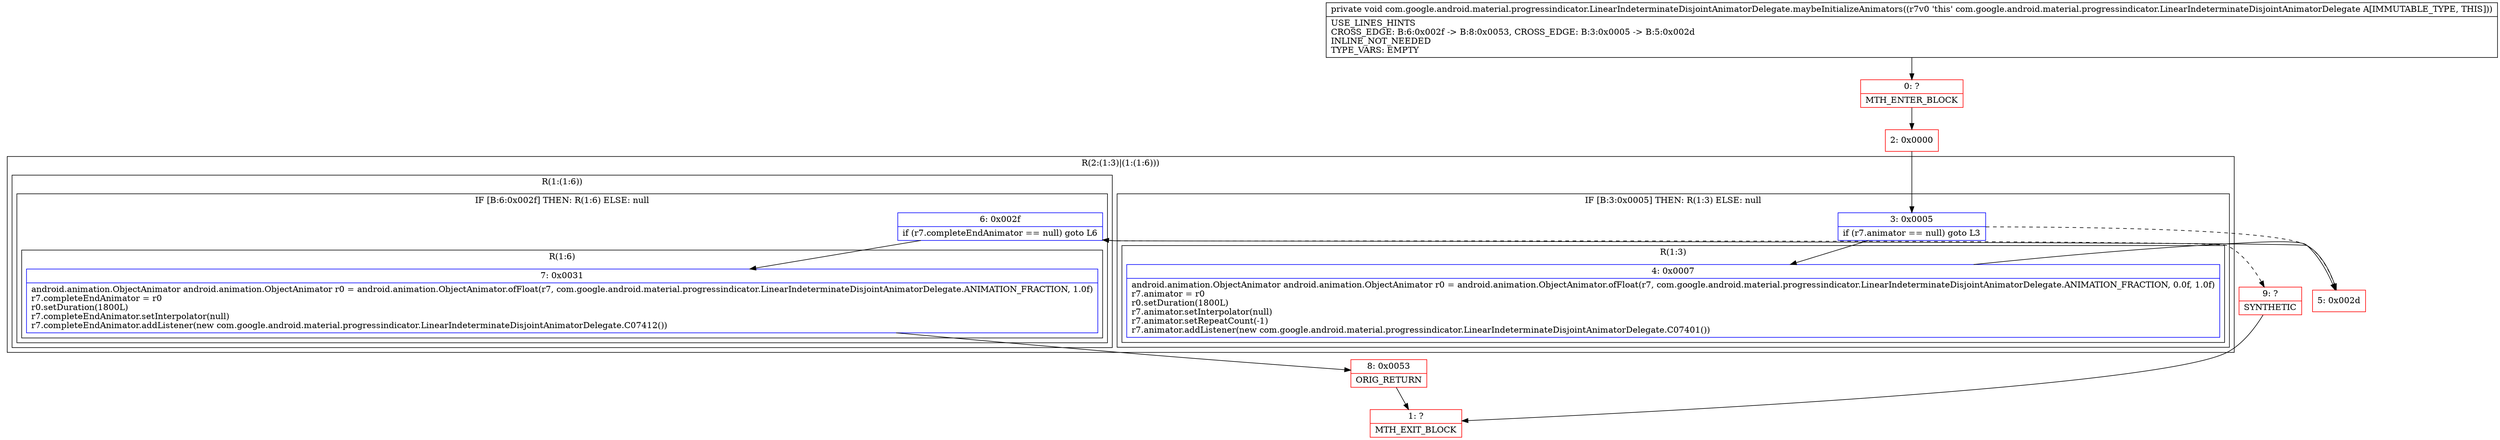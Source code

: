 digraph "CFG forcom.google.android.material.progressindicator.LinearIndeterminateDisjointAnimatorDelegate.maybeInitializeAnimators()V" {
subgraph cluster_Region_1478650223 {
label = "R(2:(1:3)|(1:(1:6)))";
node [shape=record,color=blue];
subgraph cluster_IfRegion_2007454595 {
label = "IF [B:3:0x0005] THEN: R(1:3) ELSE: null";
node [shape=record,color=blue];
Node_3 [shape=record,label="{3\:\ 0x0005|if (r7.animator == null) goto L3\l}"];
subgraph cluster_Region_1108914779 {
label = "R(1:3)";
node [shape=record,color=blue];
Node_4 [shape=record,label="{4\:\ 0x0007|android.animation.ObjectAnimator android.animation.ObjectAnimator r0 = android.animation.ObjectAnimator.ofFloat(r7, com.google.android.material.progressindicator.LinearIndeterminateDisjointAnimatorDelegate.ANIMATION_FRACTION, 0.0f, 1.0f)\lr7.animator = r0\lr0.setDuration(1800L)\lr7.animator.setInterpolator(null)\lr7.animator.setRepeatCount(\-1)\lr7.animator.addListener(new com.google.android.material.progressindicator.LinearIndeterminateDisjointAnimatorDelegate.C07401())\l}"];
}
}
subgraph cluster_Region_1799184554 {
label = "R(1:(1:6))";
node [shape=record,color=blue];
subgraph cluster_IfRegion_798419035 {
label = "IF [B:6:0x002f] THEN: R(1:6) ELSE: null";
node [shape=record,color=blue];
Node_6 [shape=record,label="{6\:\ 0x002f|if (r7.completeEndAnimator == null) goto L6\l}"];
subgraph cluster_Region_2044864745 {
label = "R(1:6)";
node [shape=record,color=blue];
Node_7 [shape=record,label="{7\:\ 0x0031|android.animation.ObjectAnimator android.animation.ObjectAnimator r0 = android.animation.ObjectAnimator.ofFloat(r7, com.google.android.material.progressindicator.LinearIndeterminateDisjointAnimatorDelegate.ANIMATION_FRACTION, 1.0f)\lr7.completeEndAnimator = r0\lr0.setDuration(1800L)\lr7.completeEndAnimator.setInterpolator(null)\lr7.completeEndAnimator.addListener(new com.google.android.material.progressindicator.LinearIndeterminateDisjointAnimatorDelegate.C07412())\l}"];
}
}
}
}
Node_0 [shape=record,color=red,label="{0\:\ ?|MTH_ENTER_BLOCK\l}"];
Node_2 [shape=record,color=red,label="{2\:\ 0x0000}"];
Node_5 [shape=record,color=red,label="{5\:\ 0x002d}"];
Node_8 [shape=record,color=red,label="{8\:\ 0x0053|ORIG_RETURN\l}"];
Node_1 [shape=record,color=red,label="{1\:\ ?|MTH_EXIT_BLOCK\l}"];
Node_9 [shape=record,color=red,label="{9\:\ ?|SYNTHETIC\l}"];
MethodNode[shape=record,label="{private void com.google.android.material.progressindicator.LinearIndeterminateDisjointAnimatorDelegate.maybeInitializeAnimators((r7v0 'this' com.google.android.material.progressindicator.LinearIndeterminateDisjointAnimatorDelegate A[IMMUTABLE_TYPE, THIS]))  | USE_LINES_HINTS\lCROSS_EDGE: B:6:0x002f \-\> B:8:0x0053, CROSS_EDGE: B:3:0x0005 \-\> B:5:0x002d\lINLINE_NOT_NEEDED\lTYPE_VARS: EMPTY\l}"];
MethodNode -> Node_0;Node_3 -> Node_4;
Node_3 -> Node_5[style=dashed];
Node_4 -> Node_5;
Node_6 -> Node_7;
Node_6 -> Node_9[style=dashed];
Node_7 -> Node_8;
Node_0 -> Node_2;
Node_2 -> Node_3;
Node_5 -> Node_6;
Node_8 -> Node_1;
Node_9 -> Node_1;
}

